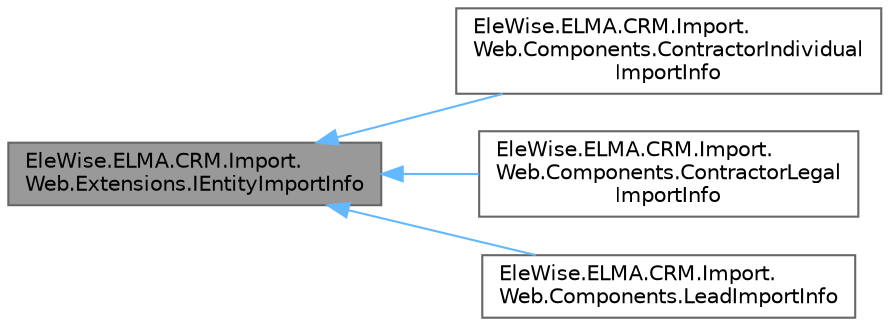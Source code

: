 digraph "EleWise.ELMA.CRM.Import.Web.Extensions.IEntityImportInfo"
{
 // LATEX_PDF_SIZE
  bgcolor="transparent";
  edge [fontname=Helvetica,fontsize=10,labelfontname=Helvetica,labelfontsize=10];
  node [fontname=Helvetica,fontsize=10,shape=box,height=0.2,width=0.4];
  rankdir="LR";
  Node1 [id="Node000001",label="EleWise.ELMA.CRM.Import.\lWeb.Extensions.IEntityImportInfo",height=0.2,width=0.4,color="gray40", fillcolor="grey60", style="filled", fontcolor="black",tooltip=" "];
  Node1 -> Node2 [id="edge1_Node000001_Node000002",dir="back",color="steelblue1",style="solid",tooltip=" "];
  Node2 [id="Node000002",label="EleWise.ELMA.CRM.Import.\lWeb.Components.ContractorIndividual\lImportInfo",height=0.2,width=0.4,color="gray40", fillcolor="white", style="filled",URL="$class_ele_wise_1_1_e_l_m_a_1_1_c_r_m_1_1_import_1_1_web_1_1_components_1_1_contractor_individual_import_info.html",tooltip=" "];
  Node1 -> Node3 [id="edge2_Node000001_Node000003",dir="back",color="steelblue1",style="solid",tooltip=" "];
  Node3 [id="Node000003",label="EleWise.ELMA.CRM.Import.\lWeb.Components.ContractorLegal\lImportInfo",height=0.2,width=0.4,color="gray40", fillcolor="white", style="filled",URL="$class_ele_wise_1_1_e_l_m_a_1_1_c_r_m_1_1_import_1_1_web_1_1_components_1_1_contractor_legal_import_info.html",tooltip=" "];
  Node1 -> Node4 [id="edge3_Node000001_Node000004",dir="back",color="steelblue1",style="solid",tooltip=" "];
  Node4 [id="Node000004",label="EleWise.ELMA.CRM.Import.\lWeb.Components.LeadImportInfo",height=0.2,width=0.4,color="gray40", fillcolor="white", style="filled",URL="$class_ele_wise_1_1_e_l_m_a_1_1_c_r_m_1_1_import_1_1_web_1_1_components_1_1_lead_import_info.html",tooltip=" "];
}
